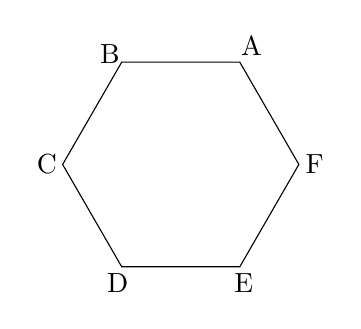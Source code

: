 \begin{tikzpicture}
%	\foreach \i in {5,...,8}
%		\node[regular polygon, regular polygon sides =\i, draw] at (\i, 0) {\i};

	\node [name=hex, regular polygon, regular polygon sides = 6, minimum size=3cm, draw] at (0,0) {};
	\path foreach \X in {1,...,6} {(hex.corner \X) coordinate (corner \X)};
%	\draw [shift=(hex.corner 1)
%	\draw (hex.corner 1) to (hex.corner 3);
%	\draw (hex.corner 1) to (hex.corner 4);
%	\draw (hex.corner 1) to (hex.corner 5);

\node at (0.9,1.5) {A};
\node at (-0.9,1.4) {B};
\node at (-1.7,0) {C};
\node at (-0.8,-1.5) {D};
\node at (0.8,-1.5) {E};
\node at (1.7,0) {F};

\end{tikzpicture}